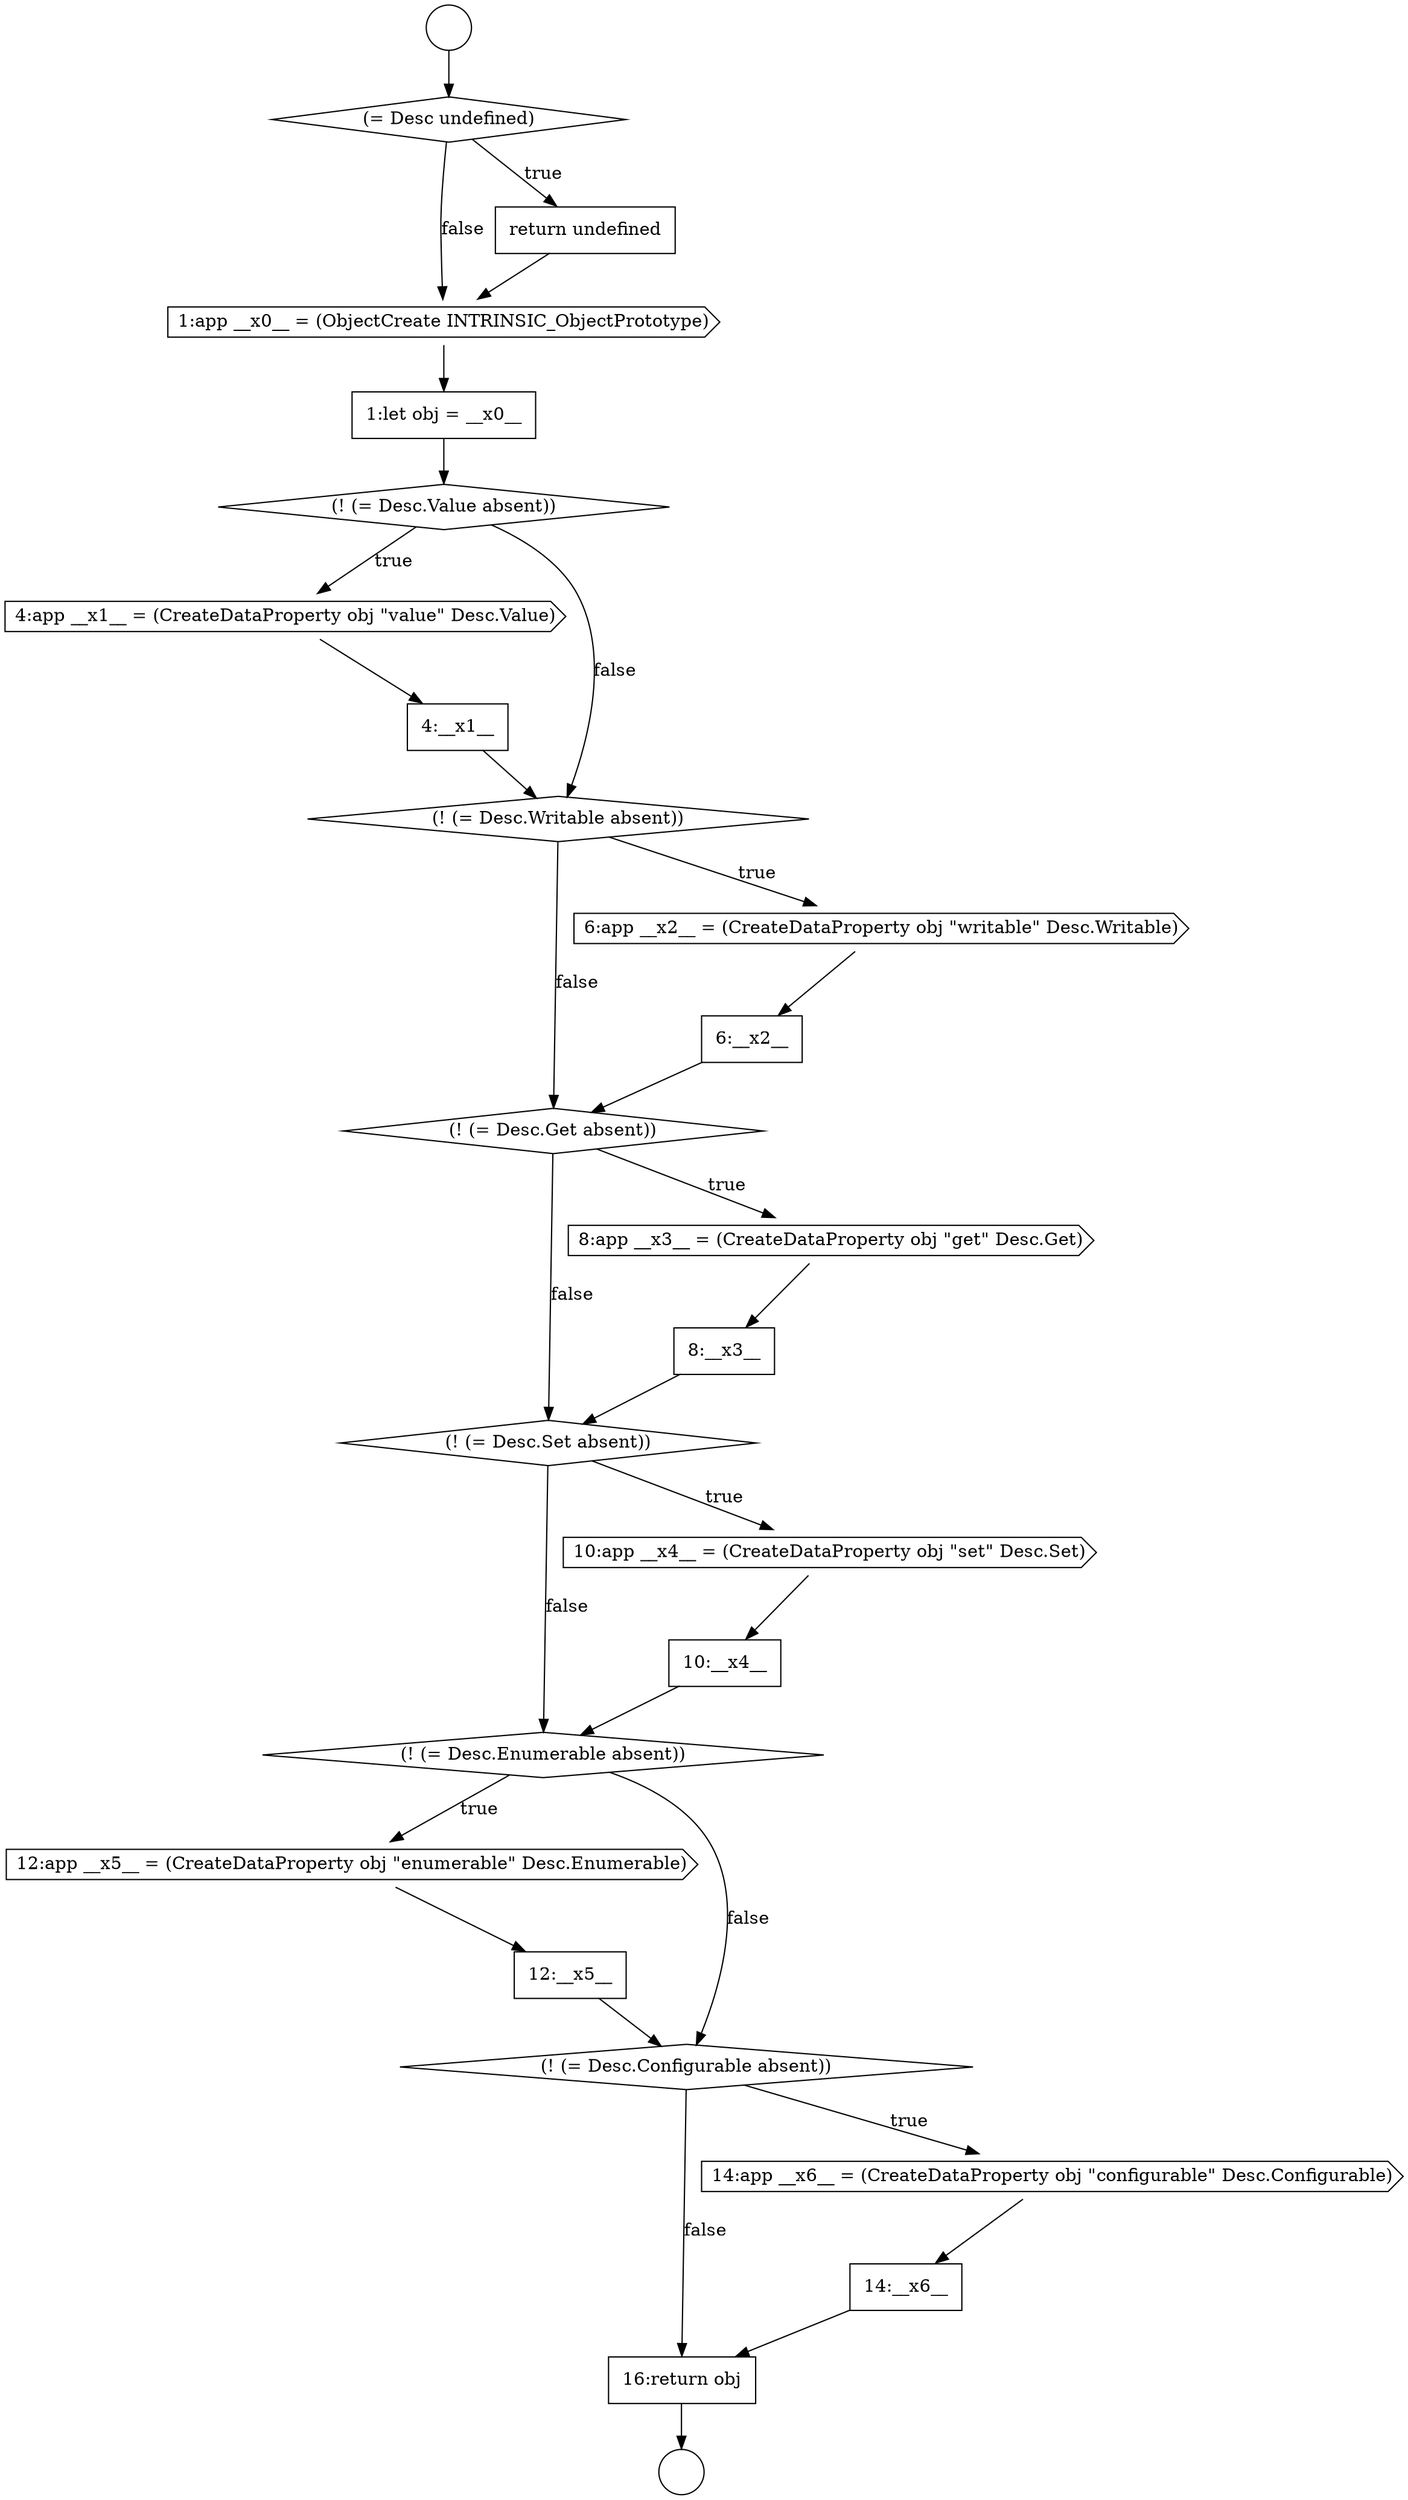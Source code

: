 digraph {
  node189 [shape=diamond, label=<<font color="black">(! (= Desc.Set absent))</font>> color="black" fillcolor="white" style=filled]
  node179 [shape=none, margin=0, label=<<font color="black">
    <table border="0" cellborder="1" cellspacing="0" cellpadding="10">
      <tr><td align="left">1:let obj = __x0__</td></tr>
    </table>
  </font>> color="black" fillcolor="white" style=filled]
  node192 [shape=diamond, label=<<font color="black">(! (= Desc.Enumerable absent))</font>> color="black" fillcolor="white" style=filled]
  node197 [shape=none, margin=0, label=<<font color="black">
    <table border="0" cellborder="1" cellspacing="0" cellpadding="10">
      <tr><td align="left">14:__x6__</td></tr>
    </table>
  </font>> color="black" fillcolor="white" style=filled]
  node188 [shape=none, margin=0, label=<<font color="black">
    <table border="0" cellborder="1" cellspacing="0" cellpadding="10">
      <tr><td align="left">8:__x3__</td></tr>
    </table>
  </font>> color="black" fillcolor="white" style=filled]
  node193 [shape=cds, label=<<font color="black">12:app __x5__ = (CreateDataProperty obj &quot;enumerable&quot; Desc.Enumerable)</font>> color="black" fillcolor="white" style=filled]
  node180 [shape=diamond, label=<<font color="black">(! (= Desc.Value absent))</font>> color="black" fillcolor="white" style=filled]
  node181 [shape=cds, label=<<font color="black">4:app __x1__ = (CreateDataProperty obj &quot;value&quot; Desc.Value)</font>> color="black" fillcolor="white" style=filled]
  node187 [shape=cds, label=<<font color="black">8:app __x3__ = (CreateDataProperty obj &quot;get&quot; Desc.Get)</font>> color="black" fillcolor="white" style=filled]
  node198 [shape=none, margin=0, label=<<font color="black">
    <table border="0" cellborder="1" cellspacing="0" cellpadding="10">
      <tr><td align="left">16:return obj</td></tr>
    </table>
  </font>> color="black" fillcolor="white" style=filled]
  node194 [shape=none, margin=0, label=<<font color="black">
    <table border="0" cellborder="1" cellspacing="0" cellpadding="10">
      <tr><td align="left">12:__x5__</td></tr>
    </table>
  </font>> color="black" fillcolor="white" style=filled]
  node175 [shape=circle label=" " color="black" fillcolor="white" style=filled]
  node186 [shape=diamond, label=<<font color="black">(! (= Desc.Get absent))</font>> color="black" fillcolor="white" style=filled]
  node195 [shape=diamond, label=<<font color="black">(! (= Desc.Configurable absent))</font>> color="black" fillcolor="white" style=filled]
  node178 [shape=cds, label=<<font color="black">1:app __x0__ = (ObjectCreate INTRINSIC_ObjectPrototype)</font>> color="black" fillcolor="white" style=filled]
  node174 [shape=circle label=" " color="black" fillcolor="white" style=filled]
  node185 [shape=none, margin=0, label=<<font color="black">
    <table border="0" cellborder="1" cellspacing="0" cellpadding="10">
      <tr><td align="left">6:__x2__</td></tr>
    </table>
  </font>> color="black" fillcolor="white" style=filled]
  node184 [shape=cds, label=<<font color="black">6:app __x2__ = (CreateDataProperty obj &quot;writable&quot; Desc.Writable)</font>> color="black" fillcolor="white" style=filled]
  node196 [shape=cds, label=<<font color="black">14:app __x6__ = (CreateDataProperty obj &quot;configurable&quot; Desc.Configurable)</font>> color="black" fillcolor="white" style=filled]
  node176 [shape=diamond, label=<<font color="black">(= Desc undefined)</font>> color="black" fillcolor="white" style=filled]
  node191 [shape=none, margin=0, label=<<font color="black">
    <table border="0" cellborder="1" cellspacing="0" cellpadding="10">
      <tr><td align="left">10:__x4__</td></tr>
    </table>
  </font>> color="black" fillcolor="white" style=filled]
  node177 [shape=none, margin=0, label=<<font color="black">
    <table border="0" cellborder="1" cellspacing="0" cellpadding="10">
      <tr><td align="left">return undefined</td></tr>
    </table>
  </font>> color="black" fillcolor="white" style=filled]
  node182 [shape=none, margin=0, label=<<font color="black">
    <table border="0" cellborder="1" cellspacing="0" cellpadding="10">
      <tr><td align="left">4:__x1__</td></tr>
    </table>
  </font>> color="black" fillcolor="white" style=filled]
  node190 [shape=cds, label=<<font color="black">10:app __x4__ = (CreateDataProperty obj &quot;set&quot; Desc.Set)</font>> color="black" fillcolor="white" style=filled]
  node183 [shape=diamond, label=<<font color="black">(! (= Desc.Writable absent))</font>> color="black" fillcolor="white" style=filled]
  node194 -> node195 [ color="black"]
  node195 -> node196 [label=<<font color="black">true</font>> color="black"]
  node195 -> node198 [label=<<font color="black">false</font>> color="black"]
  node187 -> node188 [ color="black"]
  node183 -> node184 [label=<<font color="black">true</font>> color="black"]
  node183 -> node186 [label=<<font color="black">false</font>> color="black"]
  node189 -> node190 [label=<<font color="black">true</font>> color="black"]
  node189 -> node192 [label=<<font color="black">false</font>> color="black"]
  node190 -> node191 [ color="black"]
  node179 -> node180 [ color="black"]
  node180 -> node181 [label=<<font color="black">true</font>> color="black"]
  node180 -> node183 [label=<<font color="black">false</font>> color="black"]
  node197 -> node198 [ color="black"]
  node184 -> node185 [ color="black"]
  node176 -> node177 [label=<<font color="black">true</font>> color="black"]
  node176 -> node178 [label=<<font color="black">false</font>> color="black"]
  node192 -> node193 [label=<<font color="black">true</font>> color="black"]
  node192 -> node195 [label=<<font color="black">false</font>> color="black"]
  node198 -> node175 [ color="black"]
  node191 -> node192 [ color="black"]
  node186 -> node187 [label=<<font color="black">true</font>> color="black"]
  node186 -> node189 [label=<<font color="black">false</font>> color="black"]
  node181 -> node182 [ color="black"]
  node178 -> node179 [ color="black"]
  node193 -> node194 [ color="black"]
  node196 -> node197 [ color="black"]
  node185 -> node186 [ color="black"]
  node174 -> node176 [ color="black"]
  node182 -> node183 [ color="black"]
  node177 -> node178 [ color="black"]
  node188 -> node189 [ color="black"]
}
